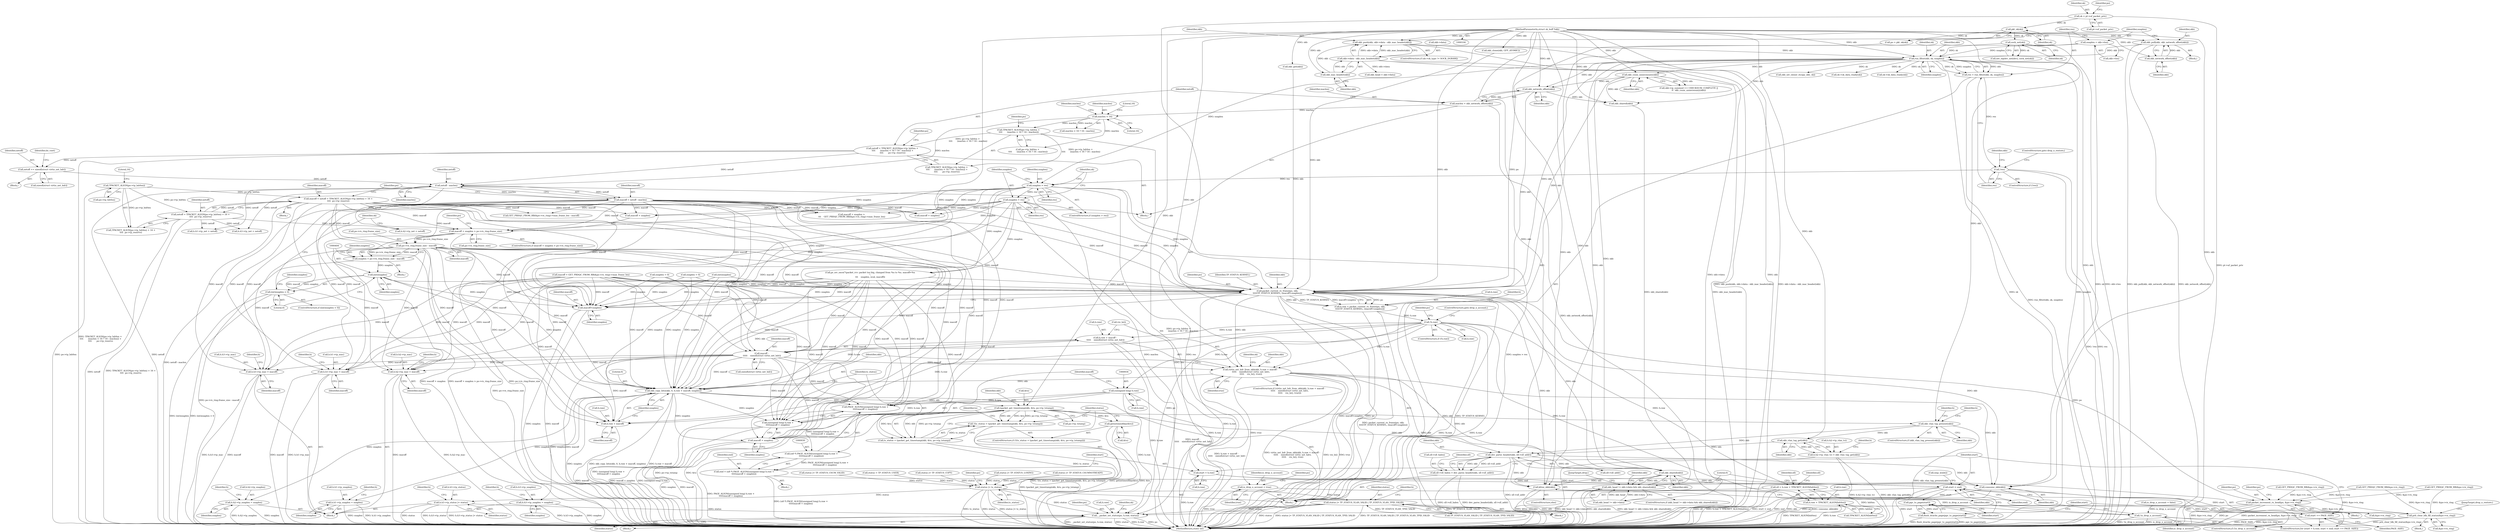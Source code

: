 digraph "0_linux_edbd58be15a957f6a760c4a514cd475217eb97fd@pointer" {
"1000394" [label="(Call,po->rx_ring.frame_size - macoff)"];
"1000342" [label="(Call,macoff + snaplen > po->rx_ring.frame_size)"];
"1000279" [label="(Call,macoff = netoff = TPACKET_ALIGN(po->tp_hdrlen) + 16 +\n\t\t\t\t  po->tp_reserve)"];
"1000281" [label="(Call,netoff = TPACKET_ALIGN(po->tp_hdrlen) + 16 +\n\t\t\t\t  po->tp_reserve)"];
"1000284" [label="(Call,TPACKET_ALIGN(po->tp_hdrlen))"];
"1000329" [label="(Call,macoff = netoff - maclen)"];
"1000331" [label="(Call,netoff - maclen)"];
"1000300" [label="(Call,netoff = TPACKET_ALIGN(po->tp_hdrlen +\n \t\t\t\t       (maclen < 16 ? 16 : maclen)) +\n \t\t\t\t       po->tp_reserve)"];
"1000303" [label="(Call,TPACKET_ALIGN(po->tp_hdrlen +\n \t\t\t\t       (maclen < 16 ? 16 : maclen)))"];
"1000309" [label="(Call,maclen < 16)"];
"1000296" [label="(Call,maclen = skb_network_offset(skb))"];
"1000298" [label="(Call,skb_network_offset(skb))"];
"1000229" [label="(Call,run_filter(skb, sk, snaplen))"];
"1000202" [label="(Call,skb_push(skb, skb->data - skb_mac_header(skb)))"];
"1000208" [label="(Call,skb_mac_header(skb))"];
"1000105" [label="(MethodParameterIn,struct sk_buff *skb)"];
"1000204" [label="(Call,skb->data - skb_mac_header(skb))"];
"1000218" [label="(Call,skb_pull(skb, skb_network_offset(skb)))"];
"1000220" [label="(Call,skb_network_offset(skb))"];
"1000188" [label="(Call,sock_net(sk))"];
"1000181" [label="(Call,pkt_sk(sk))"];
"1000174" [label="(Call,sk = pt->af_packet_priv)"];
"1000222" [label="(Call,snaplen = skb->len)"];
"1000260" [label="(Call,skb_csum_unnecessary(skb))"];
"1000322" [label="(Call,netoff += sizeof(struct virtio_net_hdr))"];
"1000266" [label="(Call,snaplen > res)"];
"1000234" [label="(Call,!res)"];
"1000227" [label="(Call,res = run_filter(skb, sk, snaplen))"];
"1000269" [label="(Call,snaplen = res)"];
"1000392" [label="(Call,snaplen = po->rx_ring.frame_size - macoff)"];
"1000403" [label="(Call,(int)snaplen)"];
"1000402" [label="(Call,(int)snaplen < 0)"];
"1000483" [label="(Call,packet_current_rx_frame(po, skb,\n\t\t\t\t\tTP_STATUS_KERNEL, (macoff+snaplen)))"];
"1000479" [label="(Call,h.raw = packet_current_rx_frame(po, skb,\n\t\t\t\t\tTP_STATUS_KERNEL, (macoff+snaplen)))"];
"1000491" [label="(Call,!h.raw)"];
"1000551" [label="(Call,virtio_net_hdr_from_skb(skb, h.raw + macoff -\n \t\t\t\t\t    sizeof(struct virtio_net_hdr),\n \t\t\t\t\t    vio_le(), true))"];
"1000572" [label="(Call,skb_copy_bits(skb, 0, h.raw + macoff, snaplen))"];
"1000585" [label="(Call,tpacket_get_timestamp(skb, &ts, po->tp_tstamp))"];
"1000582" [label="(Call,!(ts_status = tpacket_get_timestamp(skb, &ts, po->tp_tstamp)))"];
"1000583" [label="(Call,ts_status = tpacket_get_timestamp(skb, &ts, po->tp_tstamp))"];
"1000595" [label="(Call,status |= ts_status)"];
"1000733" [label="(Call,status |= TP_STATUS_VLAN_VALID | TP_STATUS_VLAN_TPID_VALID)"];
"1000964" [label="(Call,__packet_set_status(po, h.raw, status))"];
"1000776" [label="(Call,h.h3->tp_status |= status)"];
"1000592" [label="(Call,getnstimeofday(&ts))"];
"1000712" [label="(Call,skb_vlan_tag_present(skb))"];
"1000721" [label="(Call,skb_vlan_tag_get(skb))"];
"1000715" [label="(Call,h.h2->tp_vlan_tci = skb_vlan_tag_get(skb))"];
"1000866" [label="(Call,dev_parse_header(skb, sll->sll_addr))"];
"1000862" [label="(Call,sll->sll_halen = dev_parse_header(skb, sll->sll_addr))"];
"1000987" [label="(Call,skb_shared(skb))"];
"1000981" [label="(Call,skb_head != skb->data && skb_shared(skb))"];
"1001004" [label="(Call,consume_skb(skb))"];
"1001007" [label="(Call,kfree_skb(skb))"];
"1000613" [label="(Call,h.h1->tp_snaplen = snaplen)"];
"1000672" [label="(Call,h.h2->tp_snaplen = snaplen)"];
"1000792" [label="(Call,h.h3->tp_snaplen = snaplen)"];
"1000931" [label="(Call,PAGE_ALIGN((unsigned long) h.raw +\n\t\t\t\t\tmacoff + snaplen))"];
"1000929" [label="(Call,(u8 *) PAGE_ALIGN((unsigned long) h.raw +\n\t\t\t\t\tmacoff + snaplen))"];
"1000927" [label="(Call,end = (u8 *) PAGE_ALIGN((unsigned long) h.raw +\n\t\t\t\t\tmacoff + snaplen))"];
"1000947" [label="(Call,start < end)"];
"1000954" [label="(Call,pgv_to_page(start))"];
"1000950" [label="(Call,start += PAGE_SIZE)"];
"1000953" [label="(Call,flush_dcache_page(pgv_to_page(start)))"];
"1000932" [label="(Call,(unsigned long) h.raw +\n\t\t\t\t\tmacoff + snaplen)"];
"1000938" [label="(Call,macoff + snaplen)"];
"1001012" [label="(Call,is_drop_n_account = true)"];
"1001002" [label="(Call,!is_drop_n_account)"];
"1000553" [label="(Call,h.raw + macoff -\n \t\t\t\t\t    sizeof(struct virtio_net_hdr))"];
"1000575" [label="(Call,h.raw + macoff)"];
"1000854" [label="(Call,sll = h.raw + TPACKET_ALIGN(hdrlen))"];
"1000856" [label="(Call,h.raw + TPACKET_ALIGN(hdrlen))"];
"1000933" [label="(Call,(unsigned long) h.raw)"];
"1000942" [label="(Call,start = h.raw)"];
"1000503" [label="(Call,packet_increment_rx_head(po, &po->rx_ring))"];
"1000974" [label="(Call,prb_clear_blk_fill_status(&po->rx_ring))"];
"1000487" [label="(Call,macoff+snaplen)"];
"1000557" [label="(Call,macoff -\n \t\t\t\t\t    sizeof(struct virtio_net_hdr))"];
"1000620" [label="(Call,h.h1->tp_mac = macoff)"];
"1000679" [label="(Call,h.h2->tp_mac = macoff)"];
"1000799" [label="(Call,h.h3->tp_mac = macoff)"];
"1001005" [label="(Identifier,skb)"];
"1000809" [label="(Identifier,h)"];
"1000490" [label="(ControlStructure,if (!h.raw))"];
"1000175" [label="(Identifier,sk)"];
"1000491" [label="(Call,!h.raw)"];
"1000180" [label="(Identifier,po)"];
"1000587" [label="(Call,&ts)"];
"1000441" [label="(Call,pr_err_once(\"tpacket_rcv: packet too big, clamped from %u to %u. macoff=%u\n\",\n\t\t\t    snaplen, nval, macoff))"];
"1000673" [label="(Call,h.h2->tp_snaplen)"];
"1000623" [label="(Identifier,h)"];
"1000981" [label="(Call,skb_head != skb->data && skb_shared(skb))"];
"1000929" [label="(Call,(u8 *) PAGE_ALIGN((unsigned long) h.raw +\n\t\t\t\t\tmacoff + snaplen))"];
"1000969" [label="(Identifier,status)"];
"1000963" [label="(Block,)"];
"1000613" [label="(Call,h.h1->tp_snaplen = snaplen)"];
"1000947" [label="(Call,start < end)"];
"1000233" [label="(ControlStructure,if (!res))"];
"1000235" [label="(Identifier,res)"];
"1000948" [label="(Identifier,start)"];
"1000254" [label="(Call,skb->ip_summed == CHECKSUM_COMPLETE ||\n\t\t  skb_csum_unnecessary(skb))"];
"1000873" [label="(Identifier,sll)"];
"1000576" [label="(Call,h.raw)"];
"1000552" [label="(Identifier,skb)"];
"1000863" [label="(Call,sll->sll_halen)"];
"1000589" [label="(Call,po->tp_tstamp)"];
"1000800" [label="(Call,h.h3->tp_mac)"];
"1000368" [label="(Call,skb_shared(skb))"];
"1000483" [label="(Call,packet_current_rx_frame(po, skb,\n\t\t\t\t\tTP_STATUS_KERNEL, (macoff+snaplen)))"];
"1000312" [label="(Literal,16)"];
"1000942" [label="(Call,start = h.raw)"];
"1000308" [label="(Call,maclen < 16 ? 16 : maclen)"];
"1000281" [label="(Call,netoff = TPACKET_ALIGN(po->tp_hdrlen) + 16 +\n\t\t\t\t  po->tp_reserve)"];
"1000203" [label="(Identifier,skb)"];
"1000585" [label="(Call,tpacket_get_timestamp(skb, &ts, po->tp_tstamp))"];
"1000933" [label="(Call,(unsigned long) h.raw)"];
"1001030" [label="(Call,sk->sk_data_ready(sk))"];
"1000382" [label="(Call,skb_head = skb->data)"];
"1000864" [label="(Identifier,sll)"];
"1000938" [label="(Call,macoff + snaplen)"];
"1000620" [label="(Call,h.h1->tp_mac = macoff)"];
"1000953" [label="(Call,flush_dcache_page(pgv_to_page(start)))"];
"1000680" [label="(Call,h.h2->tp_mac)"];
"1000776" [label="(Call,h.h3->tp_status |= status)"];
"1000269" [label="(Call,snaplen = res)"];
"1000209" [label="(Identifier,skb)"];
"1000220" [label="(Call,skb_network_offset(skb))"];
"1000685" [label="(Identifier,macoff)"];
"1000970" [label="(Call,sk->sk_data_ready(sk))"];
"1000982" [label="(Call,skb_head != skb->data)"];
"1000678" [label="(Identifier,snaplen)"];
"1000279" [label="(Call,macoff = netoff = TPACKET_ALIGN(po->tp_hdrlen) + 16 +\n\t\t\t\t  po->tp_reserve)"];
"1000392" [label="(Call,snaplen = po->rx_ring.frame_size - macoff)"];
"1000714" [label="(Block,)"];
"1000531" [label="(Call,status |= TP_STATUS_COPY)"];
"1000196" [label="(ControlStructure,if (sk->sk_type != SOCK_DGRAM))"];
"1000234" [label="(Call,!res)"];
"1000403" [label="(Call,(int)snaplen)"];
"1000798" [label="(Identifier,snaplen)"];
"1000689" [label="(Identifier,h)"];
"1000806" [label="(Call,h.h3->tp_net = netoff)"];
"1000294" [label="(Block,)"];
"1000402" [label="(Call,(int)snaplen < 0)"];
"1000343" [label="(Call,macoff + snaplen)"];
"1000351" [label="(Block,)"];
"1000495" [label="(ControlStructure,goto drop_n_account;)"];
"1000393" [label="(Identifier,snaplen)"];
"1000418" [label="(Call,macoff + snaplen)"];
"1000793" [label="(Call,h.h3->tp_snaplen)"];
"1000261" [label="(Identifier,skb)"];
"1000857" [label="(Call,h.raw)"];
"1000782" [label="(Identifier,status)"];
"1000931" [label="(Call,PAGE_ALIGN((unsigned long) h.raw +\n\t\t\t\t\tmacoff + snaplen))"];
"1000296" [label="(Call,maclen = skb_network_offset(skb))"];
"1000331" [label="(Call,netoff - maclen)"];
"1000333" [label="(Identifier,maclen)"];
"1000275" [label="(Identifier,sk)"];
"1000208" [label="(Call,skb_mac_header(skb))"];
"1000217" [label="(Block,)"];
"1000181" [label="(Call,pkt_sk(sk))"];
"1000270" [label="(Identifier,snaplen)"];
"1000586" [label="(Identifier,skb)"];
"1000932" [label="(Call,(unsigned long) h.raw +\n\t\t\t\t\tmacoff + snaplen)"];
"1000298" [label="(Call,skb_network_offset(skb))"];
"1000954" [label="(Call,pgv_to_page(start))"];
"1000488" [label="(Identifier,macoff)"];
"1000309" [label="(Call,maclen < 16)"];
"1000300" [label="(Call,netoff = TPACKET_ALIGN(po->tp_hdrlen +\n \t\t\t\t       (maclen < 16 ? 16 : maclen)) +\n \t\t\t\t       po->tp_reserve)"];
"1000777" [label="(Call,h.h3->tp_status)"];
"1000614" [label="(Call,h.h1->tp_snaplen)"];
"1000927" [label="(Call,end = (u8 *) PAGE_ALIGN((unsigned long) h.raw +\n\t\t\t\t\tmacoff + snaplen))"];
"1000559" [label="(Call,sizeof(struct virtio_net_hdr))"];
"1000584" [label="(Identifier,ts_status)"];
"1000267" [label="(Identifier,snaplen)"];
"1000987" [label="(Call,skb_shared(skb))"];
"1000980" [label="(ControlStructure,if (skb_head != skb->data && skb_shared(skb)))"];
"1001010" [label="(Literal,0)"];
"1000939" [label="(Identifier,macoff)"];
"1000280" [label="(Identifier,macoff)"];
"1000621" [label="(Call,h.h1->tp_mac)"];
"1000323" [label="(Identifier,netoff)"];
"1000463" [label="(Call,GET_PBDQC_FROM_RB(&po->rx_ring))"];
"1001014" [label="(Identifier,true)"];
"1000949" [label="(Identifier,end)"];
"1000575" [label="(Call,h.raw + macoff)"];
"1000582" [label="(Call,!(ts_status = tpacket_get_timestamp(skb, &ts, po->tp_tstamp)))"];
"1000572" [label="(Call,skb_copy_bits(skb, 0, h.raw + macoff, snaplen))"];
"1000284" [label="(Call,TPACKET_ALIGN(po->tp_hdrlen))"];
"1000867" [label="(Identifier,skb)"];
"1000619" [label="(Identifier,snaplen)"];
"1000955" [label="(Identifier,start)"];
"1001013" [label="(Identifier,is_drop_n_account)"];
"1000373" [label="(Call,skb_clone(skb, GFP_ATOMIC))"];
"1000304" [label="(Call,po->tp_hdrlen +\n \t\t\t\t       (maclen < 16 ? 16 : maclen))"];
"1000597" [label="(Identifier,ts_status)"];
"1000735" [label="(Call,TP_STATUS_VLAN_VALID | TP_STATUS_VLAN_TPID_VALID)"];
"1000553" [label="(Call,h.raw + macoff -\n \t\t\t\t\t    sizeof(struct virtio_net_hdr))"];
"1000337" [label="(Identifier,po)"];
"1000718" [label="(Identifier,h)"];
"1000265" [label="(ControlStructure,if (snaplen > res))"];
"1000722" [label="(Identifier,skb)"];
"1000862" [label="(Call,sll->sll_halen = dev_parse_header(skb, sll->sll_addr))"];
"1000434" [label="(Call,GET_PBDQC_FROM_RB(&po->rx_ring))"];
"1000432" [label="(Call,GET_PBDQC_FROM_RB(&po->rx_ring)->max_frame_len - macoff)"];
"1000332" [label="(Identifier,netoff)"];
"1000550" [label="(ControlStructure,if (virtio_net_hdr_from_skb(skb, h.raw + macoff -\n \t\t\t\t\t    sizeof(struct virtio_net_hdr),\n \t\t\t\t\t    vio_le(), true)))"];
"1000513" [label="(Identifier,po)"];
"1000965" [label="(Identifier,po)"];
"1000232" [label="(Identifier,snaplen)"];
"1000283" [label="(Call,TPACKET_ALIGN(po->tp_hdrlen) + 16 +\n\t\t\t\t  po->tp_reserve)"];
"1000324" [label="(Call,sizeof(struct virtio_net_hdr))"];
"1000856" [label="(Call,h.raw + TPACKET_ALIGN(hdrlen))"];
"1000952" [label="(Identifier,PAGE_SIZE)"];
"1000452" [label="(Call,(int)snaplen)"];
"1000679" [label="(Call,h.h2->tp_mac = macoff)"];
"1000966" [label="(Call,h.raw)"];
"1000579" [label="(Identifier,macoff)"];
"1001035" [label="(MethodReturn,static int)"];
"1000557" [label="(Call,macoff -\n \t\t\t\t\t    sizeof(struct virtio_net_hdr))"];
"1000460" [label="(Call,macoff = GET_PBDQC_FROM_RB(&po->rx_ring)->max_frame_len)"];
"1000944" [label="(Call,h.raw)"];
"1000502" [label="(Block,)"];
"1000227" [label="(Call,res = run_filter(skb, sk, snaplen))"];
"1000109" [label="(Block,)"];
"1000389" [label="(Call,skb_set_owner_r(copy_skb, sk))"];
"1000726" [label="(Identifier,h)"];
"1000236" [label="(ControlStructure,goto drop_n_restore;)"];
"1000230" [label="(Identifier,skb)"];
"1000682" [label="(Identifier,h)"];
"1000142" [label="(Call,is_drop_n_account = false)"];
"1000580" [label="(Identifier,snaplen)"];
"1000733" [label="(Call,status |= TP_STATUS_VLAN_VALID | TP_STATUS_VLAN_TPID_VALID)"];
"1000406" [label="(Literal,0)"];
"1000499" [label="(Identifier,po)"];
"1000574" [label="(Literal,0)"];
"1000303" [label="(Call,TPACKET_ALIGN(po->tp_hdrlen +\n \t\t\t\t       (maclen < 16 ? 16 : maclen)))"];
"1000479" [label="(Call,h.raw = packet_current_rx_frame(po, skb,\n\t\t\t\t\tTP_STATUS_KERNEL, (macoff+snaplen)))"];
"1000342" [label="(Call,macoff + snaplen > po->rx_ring.frame_size)"];
"1000231" [label="(Identifier,sk)"];
"1000401" [label="(ControlStructure,if ((int)snaplen < 0))"];
"1000480" [label="(Call,h.raw)"];
"1000716" [label="(Call,h.h2->tp_vlan_tci)"];
"1000973" [label="(Block,)"];
"1000405" [label="(Identifier,snaplen)"];
"1000492" [label="(Call,h.raw)"];
"1000562" [label="(Identifier,true)"];
"1000799" [label="(Call,h.h3->tp_mac = macoff)"];
"1000282" [label="(Identifier,netoff)"];
"1000285" [label="(Call,po->tp_hdrlen)"];
"1000380" [label="(Call,skb_get(skb))"];
"1000476" [label="(Identifier,sk)"];
"1000484" [label="(Identifier,po)"];
"1000971" [label="(Identifier,sk)"];
"1000786" [label="(Identifier,h)"];
"1000260" [label="(Call,skb_csum_unnecessary(skb))"];
"1000346" [label="(Call,po->rx_ring.frame_size)"];
"1000271" [label="(Identifier,res)"];
"1000551" [label="(Call,virtio_net_hdr_from_skb(skb, h.raw + macoff -\n \t\t\t\t\t    sizeof(struct virtio_net_hdr),\n \t\t\t\t\t    vio_le(), true))"];
"1000943" [label="(Identifier,start)"];
"1000204" [label="(Call,skb->data - skb_mac_header(skb))"];
"1000672" [label="(Call,h.h2->tp_snaplen = snaplen)"];
"1000554" [label="(Call,h.raw)"];
"1000805" [label="(Identifier,macoff)"];
"1000313" [label="(Identifier,maclen)"];
"1000185" [label="(Call,net_eq(dev_net(dev), sock_net(sk)))"];
"1000602" [label="(Block,)"];
"1000229" [label="(Call,run_filter(skb, sk, snaplen))"];
"1001000" [label="(JumpTarget,drop:)"];
"1000182" [label="(Identifier,sk)"];
"1000223" [label="(Identifier,snaplen)"];
"1000189" [label="(Identifier,sk)"];
"1000594" [label="(Identifier,ts)"];
"1000400" [label="(Identifier,macoff)"];
"1000301" [label="(Identifier,netoff)"];
"1000573" [label="(Identifier,skb)"];
"1000600" [label="(Identifier,po)"];
"1000330" [label="(Identifier,macoff)"];
"1000583" [label="(Call,ts_status = tpacket_get_timestamp(skb, &ts, po->tp_tstamp))"];
"1000240" [label="(Identifier,skb)"];
"1000394" [label="(Call,po->rx_ring.frame_size - macoff)"];
"1000792" [label="(Call,h.h3->tp_snaplen = snaplen)"];
"1000327" [label="(Identifier,do_vnet)"];
"1000202" [label="(Call,skb_push(skb, skb->data - skb_mac_header(skb)))"];
"1000979" [label="(JumpTarget,drop_n_restore:)"];
"1000219" [label="(Identifier,skb)"];
"1000224" [label="(Call,skb->len)"];
"1000457" [label="(Call,snaplen = 0)"];
"1000581" [label="(ControlStructure,if (!(ts_status = tpacket_get_timestamp(skb, &ts, po->tp_tstamp))))"];
"1000686" [label="(Call,h.h2->tp_net = netoff)"];
"1000341" [label="(ControlStructure,if (macoff + snaplen > po->rx_ring.frame_size))"];
"1000743" [label="(Identifier,h)"];
"1000956" [label="(Call,smp_wmb())"];
"1000395" [label="(Call,po->rx_ring.frame_size)"];
"1000711" [label="(ControlStructure,if (skb_vlan_tag_present(skb)))"];
"1000992" [label="(Identifier,skb)"];
"1000322" [label="(Call,netoff += sizeof(struct virtio_net_hdr))"];
"1000408" [label="(Call,snaplen = 0)"];
"1000715" [label="(Call,h.h2->tp_vlan_tci = skb_vlan_tag_get(skb))"];
"1000712" [label="(Call,skb_vlan_tag_present(skb))"];
"1000321" [label="(Block,)"];
"1000854" [label="(Call,sll = h.raw + TPACKET_ALIGN(hdrlen))"];
"1000222" [label="(Call,snaplen = skb->len)"];
"1001008" [label="(Identifier,skb)"];
"1000630" [label="(Identifier,h)"];
"1000266" [label="(Call,snaplen > res)"];
"1000105" [label="(MethodParameterIn,struct sk_buff *skb)"];
"1000289" [label="(Literal,16)"];
"1000205" [label="(Call,skb->data)"];
"1000409" [label="(Identifier,snaplen)"];
"1001019" [label="(Identifier,po)"];
"1000627" [label="(Call,h.h1->tp_net = netoff)"];
"1000176" [label="(Call,pt->af_packet_priv)"];
"1001007" [label="(Call,kfree_skb(skb))"];
"1000503" [label="(Call,packet_increment_rx_head(po, &po->rx_ring))"];
"1000493" [label="(Identifier,h)"];
"1000315" [label="(Identifier,po)"];
"1000713" [label="(Identifier,skb)"];
"1000558" [label="(Identifier,macoff)"];
"1000486" [label="(Identifier,TP_STATUS_KERNEL)"];
"1000964" [label="(Call,__packet_set_status(po, h.raw, status))"];
"1000928" [label="(Identifier,end)"];
"1000487" [label="(Call,macoff+snaplen)"];
"1000974" [label="(Call,prb_clear_blk_fill_status(&po->rx_ring))"];
"1000278" [label="(Block,)"];
"1000596" [label="(Identifier,status)"];
"1000595" [label="(Call,status |= ts_status)"];
"1000228" [label="(Identifier,res)"];
"1000975" [label="(Call,&po->rx_ring)"];
"1000221" [label="(Identifier,skb)"];
"1000517" [label="(Call,status |= TP_STATUS_LOSING)"];
"1000935" [label="(Call,h.raw)"];
"1000417" [label="(Call,macoff + snaplen >\n \t\t\t    GET_PBDQC_FROM_RB(&po->rx_ring)->max_frame_len)"];
"1000319" [label="(Identifier,po)"];
"1000568" [label="(Identifier,sk)"];
"1000489" [label="(Identifier,snaplen)"];
"1000174" [label="(Call,sk = pt->af_packet_priv)"];
"1000355" [label="(Identifier,po)"];
"1001001" [label="(ControlStructure,if (!is_drop_n_account))"];
"1000504" [label="(Identifier,po)"];
"1000311" [label="(Literal,16)"];
"1000243" [label="(Call,status |= TP_STATUS_CSUMNOTREADY)"];
"1001012" [label="(Call,is_drop_n_account = true)"];
"1000940" [label="(Identifier,snaplen)"];
"1000485" [label="(Identifier,skb)"];
"1000310" [label="(Identifier,maclen)"];
"1000721" [label="(Call,skb_vlan_tag_get(skb))"];
"1001006" [label="(ControlStructure,else)"];
"1000592" [label="(Call,getnstimeofday(&ts))"];
"1000988" [label="(Identifier,skb)"];
"1000941" [label="(ControlStructure,for (start = h.raw; start < end; start += PAGE_SIZE))"];
"1000302" [label="(Call,TPACKET_ALIGN(po->tp_hdrlen +\n \t\t\t\t       (maclen < 16 ? 16 : maclen)) +\n \t\t\t\t       po->tp_reserve)"];
"1000179" [label="(Call,po = pkt_sk(sk))"];
"1000299" [label="(Identifier,skb)"];
"1000262" [label="(Call,status |= TP_STATUS_CSUM_VALID)"];
"1000561" [label="(Call,vio_le())"];
"1000802" [label="(Identifier,h)"];
"1000593" [label="(Call,&ts)"];
"1000734" [label="(Identifier,status)"];
"1000297" [label="(Identifier,maclen)"];
"1000924" [label="(Block,)"];
"1000860" [label="(Call,TPACKET_ALIGN(hdrlen))"];
"1000505" [label="(Call,&po->rx_ring)"];
"1000950" [label="(Call,start += PAGE_SIZE)"];
"1000129" [label="(Call,status = TP_STATUS_USER)"];
"1001003" [label="(Identifier,is_drop_n_account)"];
"1000868" [label="(Call,sll->sll_addr)"];
"1001002" [label="(Call,!is_drop_n_account)"];
"1001004" [label="(Call,consume_skb(skb))"];
"1000329" [label="(Call,macoff = netoff - maclen)"];
"1000188" [label="(Call,sock_net(sk))"];
"1000757" [label="(Identifier,h)"];
"1000268" [label="(Identifier,res)"];
"1000855" [label="(Identifier,sll)"];
"1000218" [label="(Call,skb_pull(skb, skb_network_offset(skb)))"];
"1000422" [label="(Call,GET_PBDQC_FROM_RB(&po->rx_ring))"];
"1000866" [label="(Call,dev_parse_header(skb, sll->sll_addr))"];
"1000951" [label="(Identifier,start)"];
"1000626" [label="(Identifier,macoff)"];
"1000394" -> "1000392"  [label="AST: "];
"1000394" -> "1000400"  [label="CFG: "];
"1000395" -> "1000394"  [label="AST: "];
"1000400" -> "1000394"  [label="AST: "];
"1000392" -> "1000394"  [label="CFG: "];
"1000394" -> "1001035"  [label="DDG: po->rx_ring.frame_size"];
"1000394" -> "1000392"  [label="DDG: po->rx_ring.frame_size"];
"1000394" -> "1000392"  [label="DDG: macoff"];
"1000342" -> "1000394"  [label="DDG: po->rx_ring.frame_size"];
"1000279" -> "1000394"  [label="DDG: macoff"];
"1000329" -> "1000394"  [label="DDG: macoff"];
"1000394" -> "1000483"  [label="DDG: macoff"];
"1000394" -> "1000487"  [label="DDG: macoff"];
"1000394" -> "1000557"  [label="DDG: macoff"];
"1000394" -> "1000572"  [label="DDG: macoff"];
"1000394" -> "1000575"  [label="DDG: macoff"];
"1000394" -> "1000620"  [label="DDG: macoff"];
"1000394" -> "1000679"  [label="DDG: macoff"];
"1000394" -> "1000799"  [label="DDG: macoff"];
"1000394" -> "1000931"  [label="DDG: macoff"];
"1000394" -> "1000932"  [label="DDG: macoff"];
"1000394" -> "1000938"  [label="DDG: macoff"];
"1000342" -> "1000341"  [label="AST: "];
"1000342" -> "1000346"  [label="CFG: "];
"1000343" -> "1000342"  [label="AST: "];
"1000346" -> "1000342"  [label="AST: "];
"1000355" -> "1000342"  [label="CFG: "];
"1000476" -> "1000342"  [label="CFG: "];
"1000342" -> "1001035"  [label="DDG: macoff + snaplen"];
"1000342" -> "1001035"  [label="DDG: macoff + snaplen > po->rx_ring.frame_size"];
"1000342" -> "1001035"  [label="DDG: po->rx_ring.frame_size"];
"1000279" -> "1000342"  [label="DDG: macoff"];
"1000329" -> "1000342"  [label="DDG: macoff"];
"1000266" -> "1000342"  [label="DDG: snaplen"];
"1000269" -> "1000342"  [label="DDG: snaplen"];
"1000279" -> "1000278"  [label="AST: "];
"1000279" -> "1000281"  [label="CFG: "];
"1000280" -> "1000279"  [label="AST: "];
"1000281" -> "1000279"  [label="AST: "];
"1000337" -> "1000279"  [label="CFG: "];
"1000281" -> "1000279"  [label="DDG: netoff"];
"1000284" -> "1000279"  [label="DDG: po->tp_hdrlen"];
"1000279" -> "1000343"  [label="DDG: macoff"];
"1000279" -> "1000417"  [label="DDG: macoff"];
"1000279" -> "1000418"  [label="DDG: macoff"];
"1000279" -> "1000432"  [label="DDG: macoff"];
"1000279" -> "1000483"  [label="DDG: macoff"];
"1000279" -> "1000487"  [label="DDG: macoff"];
"1000279" -> "1000557"  [label="DDG: macoff"];
"1000279" -> "1000572"  [label="DDG: macoff"];
"1000279" -> "1000575"  [label="DDG: macoff"];
"1000279" -> "1000620"  [label="DDG: macoff"];
"1000279" -> "1000679"  [label="DDG: macoff"];
"1000279" -> "1000799"  [label="DDG: macoff"];
"1000279" -> "1000931"  [label="DDG: macoff"];
"1000279" -> "1000932"  [label="DDG: macoff"];
"1000279" -> "1000938"  [label="DDG: macoff"];
"1000281" -> "1000283"  [label="CFG: "];
"1000282" -> "1000281"  [label="AST: "];
"1000283" -> "1000281"  [label="AST: "];
"1000281" -> "1001035"  [label="DDG: netoff"];
"1000281" -> "1001035"  [label="DDG: TPACKET_ALIGN(po->tp_hdrlen) + 16 +\n\t\t\t\t  po->tp_reserve"];
"1000284" -> "1000281"  [label="DDG: po->tp_hdrlen"];
"1000281" -> "1000627"  [label="DDG: netoff"];
"1000281" -> "1000686"  [label="DDG: netoff"];
"1000281" -> "1000806"  [label="DDG: netoff"];
"1000284" -> "1000283"  [label="AST: "];
"1000284" -> "1000285"  [label="CFG: "];
"1000285" -> "1000284"  [label="AST: "];
"1000289" -> "1000284"  [label="CFG: "];
"1000284" -> "1001035"  [label="DDG: po->tp_hdrlen"];
"1000284" -> "1000283"  [label="DDG: po->tp_hdrlen"];
"1000329" -> "1000294"  [label="AST: "];
"1000329" -> "1000331"  [label="CFG: "];
"1000330" -> "1000329"  [label="AST: "];
"1000331" -> "1000329"  [label="AST: "];
"1000337" -> "1000329"  [label="CFG: "];
"1000329" -> "1001035"  [label="DDG: netoff - maclen"];
"1000331" -> "1000329"  [label="DDG: netoff"];
"1000331" -> "1000329"  [label="DDG: maclen"];
"1000329" -> "1000343"  [label="DDG: macoff"];
"1000329" -> "1000417"  [label="DDG: macoff"];
"1000329" -> "1000418"  [label="DDG: macoff"];
"1000329" -> "1000432"  [label="DDG: macoff"];
"1000329" -> "1000483"  [label="DDG: macoff"];
"1000329" -> "1000487"  [label="DDG: macoff"];
"1000329" -> "1000557"  [label="DDG: macoff"];
"1000329" -> "1000572"  [label="DDG: macoff"];
"1000329" -> "1000575"  [label="DDG: macoff"];
"1000329" -> "1000620"  [label="DDG: macoff"];
"1000329" -> "1000679"  [label="DDG: macoff"];
"1000329" -> "1000799"  [label="DDG: macoff"];
"1000329" -> "1000931"  [label="DDG: macoff"];
"1000329" -> "1000932"  [label="DDG: macoff"];
"1000329" -> "1000938"  [label="DDG: macoff"];
"1000331" -> "1000333"  [label="CFG: "];
"1000332" -> "1000331"  [label="AST: "];
"1000333" -> "1000331"  [label="AST: "];
"1000331" -> "1001035"  [label="DDG: maclen"];
"1000331" -> "1001035"  [label="DDG: netoff"];
"1000300" -> "1000331"  [label="DDG: netoff"];
"1000322" -> "1000331"  [label="DDG: netoff"];
"1000309" -> "1000331"  [label="DDG: maclen"];
"1000331" -> "1000627"  [label="DDG: netoff"];
"1000331" -> "1000686"  [label="DDG: netoff"];
"1000331" -> "1000806"  [label="DDG: netoff"];
"1000300" -> "1000294"  [label="AST: "];
"1000300" -> "1000302"  [label="CFG: "];
"1000301" -> "1000300"  [label="AST: "];
"1000302" -> "1000300"  [label="AST: "];
"1000319" -> "1000300"  [label="CFG: "];
"1000300" -> "1001035"  [label="DDG: TPACKET_ALIGN(po->tp_hdrlen +\n \t\t\t\t       (maclen < 16 ? 16 : maclen)) +\n \t\t\t\t       po->tp_reserve"];
"1000303" -> "1000300"  [label="DDG: po->tp_hdrlen +\n \t\t\t\t       (maclen < 16 ? 16 : maclen)"];
"1000300" -> "1000322"  [label="DDG: netoff"];
"1000303" -> "1000302"  [label="AST: "];
"1000303" -> "1000304"  [label="CFG: "];
"1000304" -> "1000303"  [label="AST: "];
"1000315" -> "1000303"  [label="CFG: "];
"1000303" -> "1001035"  [label="DDG: po->tp_hdrlen +\n \t\t\t\t       (maclen < 16 ? 16 : maclen)"];
"1000303" -> "1000302"  [label="DDG: po->tp_hdrlen +\n \t\t\t\t       (maclen < 16 ? 16 : maclen)"];
"1000309" -> "1000303"  [label="DDG: maclen"];
"1000309" -> "1000308"  [label="AST: "];
"1000309" -> "1000311"  [label="CFG: "];
"1000310" -> "1000309"  [label="AST: "];
"1000311" -> "1000309"  [label="AST: "];
"1000312" -> "1000309"  [label="CFG: "];
"1000313" -> "1000309"  [label="CFG: "];
"1000309" -> "1000304"  [label="DDG: maclen"];
"1000296" -> "1000309"  [label="DDG: maclen"];
"1000309" -> "1000308"  [label="DDG: maclen"];
"1000296" -> "1000294"  [label="AST: "];
"1000296" -> "1000298"  [label="CFG: "];
"1000297" -> "1000296"  [label="AST: "];
"1000298" -> "1000296"  [label="AST: "];
"1000301" -> "1000296"  [label="CFG: "];
"1000296" -> "1001035"  [label="DDG: skb_network_offset(skb)"];
"1000298" -> "1000296"  [label="DDG: skb"];
"1000298" -> "1000299"  [label="CFG: "];
"1000299" -> "1000298"  [label="AST: "];
"1000229" -> "1000298"  [label="DDG: skb"];
"1000260" -> "1000298"  [label="DDG: skb"];
"1000105" -> "1000298"  [label="DDG: skb"];
"1000298" -> "1000368"  [label="DDG: skb"];
"1000298" -> "1000483"  [label="DDG: skb"];
"1000229" -> "1000227"  [label="AST: "];
"1000229" -> "1000232"  [label="CFG: "];
"1000230" -> "1000229"  [label="AST: "];
"1000231" -> "1000229"  [label="AST: "];
"1000232" -> "1000229"  [label="AST: "];
"1000227" -> "1000229"  [label="CFG: "];
"1000229" -> "1001035"  [label="DDG: sk"];
"1000229" -> "1001035"  [label="DDG: snaplen"];
"1000229" -> "1000227"  [label="DDG: skb"];
"1000229" -> "1000227"  [label="DDG: sk"];
"1000229" -> "1000227"  [label="DDG: snaplen"];
"1000202" -> "1000229"  [label="DDG: skb"];
"1000218" -> "1000229"  [label="DDG: skb"];
"1000105" -> "1000229"  [label="DDG: skb"];
"1000188" -> "1000229"  [label="DDG: sk"];
"1000222" -> "1000229"  [label="DDG: snaplen"];
"1000229" -> "1000260"  [label="DDG: skb"];
"1000229" -> "1000266"  [label="DDG: snaplen"];
"1000229" -> "1000368"  [label="DDG: skb"];
"1000229" -> "1000389"  [label="DDG: sk"];
"1000229" -> "1000483"  [label="DDG: skb"];
"1000229" -> "1000970"  [label="DDG: sk"];
"1000229" -> "1000987"  [label="DDG: skb"];
"1000229" -> "1001004"  [label="DDG: skb"];
"1000229" -> "1001007"  [label="DDG: skb"];
"1000229" -> "1001030"  [label="DDG: sk"];
"1000202" -> "1000196"  [label="AST: "];
"1000202" -> "1000204"  [label="CFG: "];
"1000203" -> "1000202"  [label="AST: "];
"1000204" -> "1000202"  [label="AST: "];
"1000223" -> "1000202"  [label="CFG: "];
"1000202" -> "1001035"  [label="DDG: skb->data - skb_mac_header(skb)"];
"1000202" -> "1001035"  [label="DDG: skb_push(skb, skb->data - skb_mac_header(skb))"];
"1000208" -> "1000202"  [label="DDG: skb"];
"1000105" -> "1000202"  [label="DDG: skb"];
"1000204" -> "1000202"  [label="DDG: skb->data"];
"1000204" -> "1000202"  [label="DDG: skb_mac_header(skb)"];
"1000208" -> "1000204"  [label="AST: "];
"1000208" -> "1000209"  [label="CFG: "];
"1000209" -> "1000208"  [label="AST: "];
"1000204" -> "1000208"  [label="CFG: "];
"1000208" -> "1000204"  [label="DDG: skb"];
"1000105" -> "1000208"  [label="DDG: skb"];
"1000105" -> "1000104"  [label="AST: "];
"1000105" -> "1001035"  [label="DDG: skb"];
"1000105" -> "1000218"  [label="DDG: skb"];
"1000105" -> "1000220"  [label="DDG: skb"];
"1000105" -> "1000260"  [label="DDG: skb"];
"1000105" -> "1000368"  [label="DDG: skb"];
"1000105" -> "1000373"  [label="DDG: skb"];
"1000105" -> "1000380"  [label="DDG: skb"];
"1000105" -> "1000483"  [label="DDG: skb"];
"1000105" -> "1000551"  [label="DDG: skb"];
"1000105" -> "1000572"  [label="DDG: skb"];
"1000105" -> "1000585"  [label="DDG: skb"];
"1000105" -> "1000712"  [label="DDG: skb"];
"1000105" -> "1000721"  [label="DDG: skb"];
"1000105" -> "1000866"  [label="DDG: skb"];
"1000105" -> "1000987"  [label="DDG: skb"];
"1000105" -> "1001004"  [label="DDG: skb"];
"1000105" -> "1001007"  [label="DDG: skb"];
"1000205" -> "1000204"  [label="AST: "];
"1000204" -> "1001035"  [label="DDG: skb_mac_header(skb)"];
"1000204" -> "1000382"  [label="DDG: skb->data"];
"1000204" -> "1000982"  [label="DDG: skb->data"];
"1000218" -> "1000217"  [label="AST: "];
"1000218" -> "1000220"  [label="CFG: "];
"1000219" -> "1000218"  [label="AST: "];
"1000220" -> "1000218"  [label="AST: "];
"1000223" -> "1000218"  [label="CFG: "];
"1000218" -> "1001035"  [label="DDG: skb_pull(skb, skb_network_offset(skb))"];
"1000218" -> "1001035"  [label="DDG: skb_network_offset(skb)"];
"1000220" -> "1000218"  [label="DDG: skb"];
"1000220" -> "1000221"  [label="CFG: "];
"1000221" -> "1000220"  [label="AST: "];
"1000188" -> "1000185"  [label="AST: "];
"1000188" -> "1000189"  [label="CFG: "];
"1000189" -> "1000188"  [label="AST: "];
"1000185" -> "1000188"  [label="CFG: "];
"1000188" -> "1001035"  [label="DDG: sk"];
"1000188" -> "1000185"  [label="DDG: sk"];
"1000181" -> "1000188"  [label="DDG: sk"];
"1000181" -> "1000179"  [label="AST: "];
"1000181" -> "1000182"  [label="CFG: "];
"1000182" -> "1000181"  [label="AST: "];
"1000179" -> "1000181"  [label="CFG: "];
"1000181" -> "1000179"  [label="DDG: sk"];
"1000174" -> "1000181"  [label="DDG: sk"];
"1000174" -> "1000109"  [label="AST: "];
"1000174" -> "1000176"  [label="CFG: "];
"1000175" -> "1000174"  [label="AST: "];
"1000176" -> "1000174"  [label="AST: "];
"1000180" -> "1000174"  [label="CFG: "];
"1000174" -> "1001035"  [label="DDG: pt->af_packet_priv"];
"1000222" -> "1000109"  [label="AST: "];
"1000222" -> "1000224"  [label="CFG: "];
"1000223" -> "1000222"  [label="AST: "];
"1000224" -> "1000222"  [label="AST: "];
"1000228" -> "1000222"  [label="CFG: "];
"1000222" -> "1001035"  [label="DDG: skb->len"];
"1000260" -> "1000254"  [label="AST: "];
"1000260" -> "1000261"  [label="CFG: "];
"1000261" -> "1000260"  [label="AST: "];
"1000254" -> "1000260"  [label="CFG: "];
"1000260" -> "1000254"  [label="DDG: skb"];
"1000260" -> "1000368"  [label="DDG: skb"];
"1000260" -> "1000483"  [label="DDG: skb"];
"1000322" -> "1000321"  [label="AST: "];
"1000322" -> "1000324"  [label="CFG: "];
"1000323" -> "1000322"  [label="AST: "];
"1000324" -> "1000322"  [label="AST: "];
"1000327" -> "1000322"  [label="CFG: "];
"1000266" -> "1000265"  [label="AST: "];
"1000266" -> "1000268"  [label="CFG: "];
"1000267" -> "1000266"  [label="AST: "];
"1000268" -> "1000266"  [label="AST: "];
"1000270" -> "1000266"  [label="CFG: "];
"1000275" -> "1000266"  [label="CFG: "];
"1000266" -> "1001035"  [label="DDG: res"];
"1000266" -> "1001035"  [label="DDG: snaplen > res"];
"1000234" -> "1000266"  [label="DDG: res"];
"1000266" -> "1000269"  [label="DDG: res"];
"1000266" -> "1000343"  [label="DDG: snaplen"];
"1000266" -> "1000417"  [label="DDG: snaplen"];
"1000266" -> "1000418"  [label="DDG: snaplen"];
"1000266" -> "1000441"  [label="DDG: snaplen"];
"1000266" -> "1000483"  [label="DDG: snaplen"];
"1000266" -> "1000487"  [label="DDG: snaplen"];
"1000266" -> "1000572"  [label="DDG: snaplen"];
"1000234" -> "1000233"  [label="AST: "];
"1000234" -> "1000235"  [label="CFG: "];
"1000235" -> "1000234"  [label="AST: "];
"1000236" -> "1000234"  [label="CFG: "];
"1000240" -> "1000234"  [label="CFG: "];
"1000234" -> "1001035"  [label="DDG: res"];
"1000234" -> "1001035"  [label="DDG: !res"];
"1000227" -> "1000234"  [label="DDG: res"];
"1000227" -> "1000109"  [label="AST: "];
"1000228" -> "1000227"  [label="AST: "];
"1000235" -> "1000227"  [label="CFG: "];
"1000227" -> "1001035"  [label="DDG: run_filter(skb, sk, snaplen)"];
"1000269" -> "1000265"  [label="AST: "];
"1000269" -> "1000271"  [label="CFG: "];
"1000270" -> "1000269"  [label="AST: "];
"1000271" -> "1000269"  [label="AST: "];
"1000275" -> "1000269"  [label="CFG: "];
"1000269" -> "1001035"  [label="DDG: res"];
"1000269" -> "1000343"  [label="DDG: snaplen"];
"1000269" -> "1000417"  [label="DDG: snaplen"];
"1000269" -> "1000418"  [label="DDG: snaplen"];
"1000269" -> "1000441"  [label="DDG: snaplen"];
"1000269" -> "1000483"  [label="DDG: snaplen"];
"1000269" -> "1000487"  [label="DDG: snaplen"];
"1000269" -> "1000572"  [label="DDG: snaplen"];
"1000392" -> "1000351"  [label="AST: "];
"1000393" -> "1000392"  [label="AST: "];
"1000404" -> "1000392"  [label="CFG: "];
"1000392" -> "1001035"  [label="DDG: po->rx_ring.frame_size - macoff"];
"1000392" -> "1000403"  [label="DDG: snaplen"];
"1000403" -> "1000402"  [label="AST: "];
"1000403" -> "1000405"  [label="CFG: "];
"1000404" -> "1000403"  [label="AST: "];
"1000405" -> "1000403"  [label="AST: "];
"1000406" -> "1000403"  [label="CFG: "];
"1000403" -> "1000402"  [label="DDG: snaplen"];
"1000403" -> "1000483"  [label="DDG: snaplen"];
"1000403" -> "1000487"  [label="DDG: snaplen"];
"1000403" -> "1000572"  [label="DDG: snaplen"];
"1000402" -> "1000401"  [label="AST: "];
"1000402" -> "1000406"  [label="CFG: "];
"1000406" -> "1000402"  [label="AST: "];
"1000409" -> "1000402"  [label="CFG: "];
"1000476" -> "1000402"  [label="CFG: "];
"1000402" -> "1001035"  [label="DDG: (int)snaplen < 0"];
"1000402" -> "1001035"  [label="DDG: (int)snaplen"];
"1000483" -> "1000479"  [label="AST: "];
"1000483" -> "1000487"  [label="CFG: "];
"1000484" -> "1000483"  [label="AST: "];
"1000485" -> "1000483"  [label="AST: "];
"1000486" -> "1000483"  [label="AST: "];
"1000487" -> "1000483"  [label="AST: "];
"1000479" -> "1000483"  [label="CFG: "];
"1000483" -> "1001035"  [label="DDG: TP_STATUS_KERNEL"];
"1000483" -> "1001035"  [label="DDG: macoff+snaplen"];
"1000483" -> "1001035"  [label="DDG: po"];
"1000483" -> "1000479"  [label="DDG: po"];
"1000483" -> "1000479"  [label="DDG: skb"];
"1000483" -> "1000479"  [label="DDG: TP_STATUS_KERNEL"];
"1000483" -> "1000479"  [label="DDG: macoff+snaplen"];
"1000179" -> "1000483"  [label="DDG: po"];
"1000373" -> "1000483"  [label="DDG: skb"];
"1000380" -> "1000483"  [label="DDG: skb"];
"1000460" -> "1000483"  [label="DDG: macoff"];
"1000441" -> "1000483"  [label="DDG: macoff"];
"1000408" -> "1000483"  [label="DDG: snaplen"];
"1000457" -> "1000483"  [label="DDG: snaplen"];
"1000452" -> "1000483"  [label="DDG: snaplen"];
"1000483" -> "1000503"  [label="DDG: po"];
"1000483" -> "1000551"  [label="DDG: skb"];
"1000483" -> "1000572"  [label="DDG: skb"];
"1000483" -> "1000964"  [label="DDG: po"];
"1000483" -> "1000987"  [label="DDG: skb"];
"1000483" -> "1001004"  [label="DDG: skb"];
"1000483" -> "1001007"  [label="DDG: skb"];
"1000479" -> "1000109"  [label="AST: "];
"1000480" -> "1000479"  [label="AST: "];
"1000493" -> "1000479"  [label="CFG: "];
"1000479" -> "1001035"  [label="DDG: packet_current_rx_frame(po, skb,\n\t\t\t\t\tTP_STATUS_KERNEL, (macoff+snaplen))"];
"1000479" -> "1000491"  [label="DDG: h.raw"];
"1000491" -> "1000490"  [label="AST: "];
"1000491" -> "1000492"  [label="CFG: "];
"1000492" -> "1000491"  [label="AST: "];
"1000495" -> "1000491"  [label="CFG: "];
"1000499" -> "1000491"  [label="CFG: "];
"1000491" -> "1001035"  [label="DDG: !h.raw"];
"1000491" -> "1001035"  [label="DDG: h.raw"];
"1000491" -> "1000551"  [label="DDG: h.raw"];
"1000491" -> "1000553"  [label="DDG: h.raw"];
"1000491" -> "1000572"  [label="DDG: h.raw"];
"1000491" -> "1000575"  [label="DDG: h.raw"];
"1000491" -> "1000854"  [label="DDG: h.raw"];
"1000491" -> "1000856"  [label="DDG: h.raw"];
"1000491" -> "1000933"  [label="DDG: h.raw"];
"1000491" -> "1000964"  [label="DDG: h.raw"];
"1000551" -> "1000550"  [label="AST: "];
"1000551" -> "1000562"  [label="CFG: "];
"1000552" -> "1000551"  [label="AST: "];
"1000553" -> "1000551"  [label="AST: "];
"1000561" -> "1000551"  [label="AST: "];
"1000562" -> "1000551"  [label="AST: "];
"1000568" -> "1000551"  [label="CFG: "];
"1000573" -> "1000551"  [label="CFG: "];
"1000551" -> "1001035"  [label="DDG: h.raw + macoff -\n \t\t\t\t\t    sizeof(struct virtio_net_hdr)"];
"1000551" -> "1001035"  [label="DDG: true"];
"1000551" -> "1001035"  [label="DDG: virtio_net_hdr_from_skb(skb, h.raw + macoff -\n \t\t\t\t\t    sizeof(struct virtio_net_hdr),\n \t\t\t\t\t    vio_le(), true)"];
"1000551" -> "1001035"  [label="DDG: vio_le()"];
"1000557" -> "1000551"  [label="DDG: macoff"];
"1000551" -> "1000572"  [label="DDG: skb"];
"1000551" -> "1000987"  [label="DDG: skb"];
"1000551" -> "1001004"  [label="DDG: skb"];
"1000551" -> "1001007"  [label="DDG: skb"];
"1000551" -> "1001012"  [label="DDG: true"];
"1000572" -> "1000109"  [label="AST: "];
"1000572" -> "1000580"  [label="CFG: "];
"1000573" -> "1000572"  [label="AST: "];
"1000574" -> "1000572"  [label="AST: "];
"1000575" -> "1000572"  [label="AST: "];
"1000580" -> "1000572"  [label="AST: "];
"1000584" -> "1000572"  [label="CFG: "];
"1000572" -> "1001035"  [label="DDG: h.raw + macoff"];
"1000572" -> "1001035"  [label="DDG: snaplen"];
"1000572" -> "1001035"  [label="DDG: skb_copy_bits(skb, 0, h.raw + macoff, snaplen)"];
"1000557" -> "1000572"  [label="DDG: macoff"];
"1000460" -> "1000572"  [label="DDG: macoff"];
"1000441" -> "1000572"  [label="DDG: macoff"];
"1000408" -> "1000572"  [label="DDG: snaplen"];
"1000457" -> "1000572"  [label="DDG: snaplen"];
"1000452" -> "1000572"  [label="DDG: snaplen"];
"1000572" -> "1000585"  [label="DDG: skb"];
"1000572" -> "1000613"  [label="DDG: snaplen"];
"1000572" -> "1000672"  [label="DDG: snaplen"];
"1000572" -> "1000792"  [label="DDG: snaplen"];
"1000572" -> "1000931"  [label="DDG: snaplen"];
"1000572" -> "1000932"  [label="DDG: snaplen"];
"1000572" -> "1000938"  [label="DDG: snaplen"];
"1000585" -> "1000583"  [label="AST: "];
"1000585" -> "1000589"  [label="CFG: "];
"1000586" -> "1000585"  [label="AST: "];
"1000587" -> "1000585"  [label="AST: "];
"1000589" -> "1000585"  [label="AST: "];
"1000583" -> "1000585"  [label="CFG: "];
"1000585" -> "1001035"  [label="DDG: po->tp_tstamp"];
"1000585" -> "1001035"  [label="DDG: &ts"];
"1000585" -> "1000582"  [label="DDG: skb"];
"1000585" -> "1000582"  [label="DDG: &ts"];
"1000585" -> "1000582"  [label="DDG: po->tp_tstamp"];
"1000585" -> "1000583"  [label="DDG: skb"];
"1000585" -> "1000583"  [label="DDG: &ts"];
"1000585" -> "1000583"  [label="DDG: po->tp_tstamp"];
"1000585" -> "1000592"  [label="DDG: &ts"];
"1000585" -> "1000712"  [label="DDG: skb"];
"1000585" -> "1000866"  [label="DDG: skb"];
"1000582" -> "1000581"  [label="AST: "];
"1000582" -> "1000583"  [label="CFG: "];
"1000583" -> "1000582"  [label="AST: "];
"1000594" -> "1000582"  [label="CFG: "];
"1000596" -> "1000582"  [label="CFG: "];
"1000582" -> "1001035"  [label="DDG: !(ts_status = tpacket_get_timestamp(skb, &ts, po->tp_tstamp))"];
"1000583" -> "1000582"  [label="DDG: ts_status"];
"1000584" -> "1000583"  [label="AST: "];
"1000583" -> "1001035"  [label="DDG: tpacket_get_timestamp(skb, &ts, po->tp_tstamp)"];
"1000583" -> "1000595"  [label="DDG: ts_status"];
"1000595" -> "1000109"  [label="AST: "];
"1000595" -> "1000597"  [label="CFG: "];
"1000596" -> "1000595"  [label="AST: "];
"1000597" -> "1000595"  [label="AST: "];
"1000600" -> "1000595"  [label="CFG: "];
"1000595" -> "1001035"  [label="DDG: status |= ts_status"];
"1000595" -> "1001035"  [label="DDG: ts_status"];
"1000595" -> "1001035"  [label="DDG: status"];
"1000129" -> "1000595"  [label="DDG: status"];
"1000517" -> "1000595"  [label="DDG: status"];
"1000262" -> "1000595"  [label="DDG: status"];
"1000243" -> "1000595"  [label="DDG: status"];
"1000531" -> "1000595"  [label="DDG: status"];
"1000595" -> "1000733"  [label="DDG: status"];
"1000595" -> "1000776"  [label="DDG: status"];
"1000595" -> "1000964"  [label="DDG: status"];
"1000733" -> "1000714"  [label="AST: "];
"1000733" -> "1000735"  [label="CFG: "];
"1000734" -> "1000733"  [label="AST: "];
"1000735" -> "1000733"  [label="AST: "];
"1000757" -> "1000733"  [label="CFG: "];
"1000733" -> "1001035"  [label="DDG: TP_STATUS_VLAN_VALID | TP_STATUS_VLAN_TPID_VALID"];
"1000733" -> "1001035"  [label="DDG: status"];
"1000733" -> "1001035"  [label="DDG: status |= TP_STATUS_VLAN_VALID | TP_STATUS_VLAN_TPID_VALID"];
"1000735" -> "1000733"  [label="DDG: TP_STATUS_VLAN_VALID"];
"1000735" -> "1000733"  [label="DDG: TP_STATUS_VLAN_TPID_VALID"];
"1000733" -> "1000964"  [label="DDG: status"];
"1000964" -> "1000963"  [label="AST: "];
"1000964" -> "1000969"  [label="CFG: "];
"1000965" -> "1000964"  [label="AST: "];
"1000966" -> "1000964"  [label="AST: "];
"1000969" -> "1000964"  [label="AST: "];
"1000971" -> "1000964"  [label="CFG: "];
"1000964" -> "1001035"  [label="DDG: po"];
"1000964" -> "1001035"  [label="DDG: __packet_set_status(po, h.raw, status)"];
"1000964" -> "1001035"  [label="DDG: status"];
"1000964" -> "1001035"  [label="DDG: h.raw"];
"1000503" -> "1000964"  [label="DDG: po"];
"1000933" -> "1000964"  [label="DDG: h.raw"];
"1000776" -> "1000964"  [label="DDG: status"];
"1000776" -> "1000602"  [label="AST: "];
"1000776" -> "1000782"  [label="CFG: "];
"1000777" -> "1000776"  [label="AST: "];
"1000782" -> "1000776"  [label="AST: "];
"1000786" -> "1000776"  [label="CFG: "];
"1000776" -> "1001035"  [label="DDG: h.h3->tp_status |= status"];
"1000776" -> "1001035"  [label="DDG: status"];
"1000776" -> "1001035"  [label="DDG: h.h3->tp_status"];
"1000592" -> "1000581"  [label="AST: "];
"1000592" -> "1000593"  [label="CFG: "];
"1000593" -> "1000592"  [label="AST: "];
"1000596" -> "1000592"  [label="CFG: "];
"1000592" -> "1001035"  [label="DDG: getnstimeofday(&ts)"];
"1000592" -> "1001035"  [label="DDG: &ts"];
"1000712" -> "1000711"  [label="AST: "];
"1000712" -> "1000713"  [label="CFG: "];
"1000713" -> "1000712"  [label="AST: "];
"1000718" -> "1000712"  [label="CFG: "];
"1000743" -> "1000712"  [label="CFG: "];
"1000712" -> "1001035"  [label="DDG: skb_vlan_tag_present(skb)"];
"1000712" -> "1000721"  [label="DDG: skb"];
"1000712" -> "1000866"  [label="DDG: skb"];
"1000721" -> "1000715"  [label="AST: "];
"1000721" -> "1000722"  [label="CFG: "];
"1000722" -> "1000721"  [label="AST: "];
"1000715" -> "1000721"  [label="CFG: "];
"1000721" -> "1000715"  [label="DDG: skb"];
"1000721" -> "1000866"  [label="DDG: skb"];
"1000715" -> "1000714"  [label="AST: "];
"1000716" -> "1000715"  [label="AST: "];
"1000726" -> "1000715"  [label="CFG: "];
"1000715" -> "1001035"  [label="DDG: h.h2->tp_vlan_tci"];
"1000715" -> "1001035"  [label="DDG: skb_vlan_tag_get(skb)"];
"1000866" -> "1000862"  [label="AST: "];
"1000866" -> "1000868"  [label="CFG: "];
"1000867" -> "1000866"  [label="AST: "];
"1000868" -> "1000866"  [label="AST: "];
"1000862" -> "1000866"  [label="CFG: "];
"1000866" -> "1001035"  [label="DDG: sll->sll_addr"];
"1000866" -> "1000862"  [label="DDG: skb"];
"1000866" -> "1000862"  [label="DDG: sll->sll_addr"];
"1000866" -> "1000987"  [label="DDG: skb"];
"1000866" -> "1001004"  [label="DDG: skb"];
"1000866" -> "1001007"  [label="DDG: skb"];
"1000862" -> "1000109"  [label="AST: "];
"1000863" -> "1000862"  [label="AST: "];
"1000873" -> "1000862"  [label="CFG: "];
"1000862" -> "1001035"  [label="DDG: dev_parse_header(skb, sll->sll_addr)"];
"1000862" -> "1001035"  [label="DDG: sll->sll_halen"];
"1000987" -> "1000981"  [label="AST: "];
"1000987" -> "1000988"  [label="CFG: "];
"1000988" -> "1000987"  [label="AST: "];
"1000981" -> "1000987"  [label="CFG: "];
"1000987" -> "1000981"  [label="DDG: skb"];
"1000987" -> "1001004"  [label="DDG: skb"];
"1000987" -> "1001007"  [label="DDG: skb"];
"1000981" -> "1000980"  [label="AST: "];
"1000981" -> "1000982"  [label="CFG: "];
"1000982" -> "1000981"  [label="AST: "];
"1000992" -> "1000981"  [label="CFG: "];
"1001000" -> "1000981"  [label="CFG: "];
"1000981" -> "1001035"  [label="DDG: skb_head != skb->data && skb_shared(skb)"];
"1000981" -> "1001035"  [label="DDG: skb_head != skb->data"];
"1000981" -> "1001035"  [label="DDG: skb_shared(skb)"];
"1000982" -> "1000981"  [label="DDG: skb_head"];
"1000982" -> "1000981"  [label="DDG: skb->data"];
"1000368" -> "1000981"  [label="DDG: skb_shared(skb)"];
"1001004" -> "1001001"  [label="AST: "];
"1001004" -> "1001005"  [label="CFG: "];
"1001005" -> "1001004"  [label="AST: "];
"1001010" -> "1001004"  [label="CFG: "];
"1001004" -> "1001035"  [label="DDG: consume_skb(skb)"];
"1001004" -> "1001035"  [label="DDG: skb"];
"1001007" -> "1001006"  [label="AST: "];
"1001007" -> "1001008"  [label="CFG: "];
"1001008" -> "1001007"  [label="AST: "];
"1001010" -> "1001007"  [label="CFG: "];
"1001007" -> "1001035"  [label="DDG: skb"];
"1001007" -> "1001035"  [label="DDG: kfree_skb(skb)"];
"1000613" -> "1000602"  [label="AST: "];
"1000613" -> "1000619"  [label="CFG: "];
"1000614" -> "1000613"  [label="AST: "];
"1000619" -> "1000613"  [label="AST: "];
"1000623" -> "1000613"  [label="CFG: "];
"1000613" -> "1001035"  [label="DDG: h.h1->tp_snaplen"];
"1000613" -> "1001035"  [label="DDG: snaplen"];
"1000672" -> "1000602"  [label="AST: "];
"1000672" -> "1000678"  [label="CFG: "];
"1000673" -> "1000672"  [label="AST: "];
"1000678" -> "1000672"  [label="AST: "];
"1000682" -> "1000672"  [label="CFG: "];
"1000672" -> "1001035"  [label="DDG: snaplen"];
"1000672" -> "1001035"  [label="DDG: h.h2->tp_snaplen"];
"1000792" -> "1000602"  [label="AST: "];
"1000792" -> "1000798"  [label="CFG: "];
"1000793" -> "1000792"  [label="AST: "];
"1000798" -> "1000792"  [label="AST: "];
"1000802" -> "1000792"  [label="CFG: "];
"1000792" -> "1001035"  [label="DDG: h.h3->tp_snaplen"];
"1000792" -> "1001035"  [label="DDG: snaplen"];
"1000931" -> "1000929"  [label="AST: "];
"1000931" -> "1000932"  [label="CFG: "];
"1000932" -> "1000931"  [label="AST: "];
"1000929" -> "1000931"  [label="CFG: "];
"1000931" -> "1001035"  [label="DDG: (unsigned long) h.raw +\n\t\t\t\t\tmacoff + snaplen"];
"1000931" -> "1000929"  [label="DDG: (unsigned long) h.raw +\n\t\t\t\t\tmacoff + snaplen"];
"1000933" -> "1000931"  [label="DDG: h.raw"];
"1000557" -> "1000931"  [label="DDG: macoff"];
"1000460" -> "1000931"  [label="DDG: macoff"];
"1000441" -> "1000931"  [label="DDG: macoff"];
"1000929" -> "1000927"  [label="AST: "];
"1000930" -> "1000929"  [label="AST: "];
"1000927" -> "1000929"  [label="CFG: "];
"1000929" -> "1001035"  [label="DDG: PAGE_ALIGN((unsigned long) h.raw +\n\t\t\t\t\tmacoff + snaplen)"];
"1000929" -> "1000927"  [label="DDG: PAGE_ALIGN((unsigned long) h.raw +\n\t\t\t\t\tmacoff + snaplen)"];
"1000927" -> "1000924"  [label="AST: "];
"1000928" -> "1000927"  [label="AST: "];
"1000943" -> "1000927"  [label="CFG: "];
"1000927" -> "1001035"  [label="DDG: (u8 *) PAGE_ALIGN((unsigned long) h.raw +\n\t\t\t\t\tmacoff + snaplen)"];
"1000927" -> "1000947"  [label="DDG: end"];
"1000947" -> "1000941"  [label="AST: "];
"1000947" -> "1000949"  [label="CFG: "];
"1000948" -> "1000947"  [label="AST: "];
"1000949" -> "1000947"  [label="AST: "];
"1000955" -> "1000947"  [label="CFG: "];
"1000956" -> "1000947"  [label="CFG: "];
"1000947" -> "1001035"  [label="DDG: start"];
"1000947" -> "1001035"  [label="DDG: start < end"];
"1000947" -> "1001035"  [label="DDG: end"];
"1000942" -> "1000947"  [label="DDG: start"];
"1000950" -> "1000947"  [label="DDG: start"];
"1000947" -> "1000954"  [label="DDG: start"];
"1000954" -> "1000953"  [label="AST: "];
"1000954" -> "1000955"  [label="CFG: "];
"1000955" -> "1000954"  [label="AST: "];
"1000953" -> "1000954"  [label="CFG: "];
"1000954" -> "1000950"  [label="DDG: start"];
"1000954" -> "1000953"  [label="DDG: start"];
"1000950" -> "1000941"  [label="AST: "];
"1000950" -> "1000952"  [label="CFG: "];
"1000951" -> "1000950"  [label="AST: "];
"1000952" -> "1000950"  [label="AST: "];
"1000948" -> "1000950"  [label="CFG: "];
"1000950" -> "1001035"  [label="DDG: PAGE_SIZE"];
"1000953" -> "1000941"  [label="AST: "];
"1000951" -> "1000953"  [label="CFG: "];
"1000953" -> "1001035"  [label="DDG: flush_dcache_page(pgv_to_page(start))"];
"1000953" -> "1001035"  [label="DDG: pgv_to_page(start)"];
"1000932" -> "1000938"  [label="CFG: "];
"1000933" -> "1000932"  [label="AST: "];
"1000938" -> "1000932"  [label="AST: "];
"1000932" -> "1001035"  [label="DDG: macoff + snaplen"];
"1000932" -> "1001035"  [label="DDG: (unsigned long) h.raw"];
"1000933" -> "1000932"  [label="DDG: h.raw"];
"1000557" -> "1000932"  [label="DDG: macoff"];
"1000460" -> "1000932"  [label="DDG: macoff"];
"1000441" -> "1000932"  [label="DDG: macoff"];
"1000938" -> "1000940"  [label="CFG: "];
"1000939" -> "1000938"  [label="AST: "];
"1000940" -> "1000938"  [label="AST: "];
"1000938" -> "1001035"  [label="DDG: macoff"];
"1000938" -> "1001035"  [label="DDG: snaplen"];
"1000557" -> "1000938"  [label="DDG: macoff"];
"1000460" -> "1000938"  [label="DDG: macoff"];
"1000441" -> "1000938"  [label="DDG: macoff"];
"1001012" -> "1000109"  [label="AST: "];
"1001012" -> "1001014"  [label="CFG: "];
"1001013" -> "1001012"  [label="AST: "];
"1001014" -> "1001012"  [label="AST: "];
"1001019" -> "1001012"  [label="CFG: "];
"1001012" -> "1001035"  [label="DDG: true"];
"1001012" -> "1001002"  [label="DDG: is_drop_n_account"];
"1001002" -> "1001001"  [label="AST: "];
"1001002" -> "1001003"  [label="CFG: "];
"1001003" -> "1001002"  [label="AST: "];
"1001005" -> "1001002"  [label="CFG: "];
"1001008" -> "1001002"  [label="CFG: "];
"1001002" -> "1001035"  [label="DDG: is_drop_n_account"];
"1001002" -> "1001035"  [label="DDG: !is_drop_n_account"];
"1000142" -> "1001002"  [label="DDG: is_drop_n_account"];
"1000553" -> "1000557"  [label="CFG: "];
"1000554" -> "1000553"  [label="AST: "];
"1000557" -> "1000553"  [label="AST: "];
"1000561" -> "1000553"  [label="CFG: "];
"1000553" -> "1001035"  [label="DDG: h.raw"];
"1000553" -> "1001035"  [label="DDG: macoff -\n \t\t\t\t\t    sizeof(struct virtio_net_hdr)"];
"1000557" -> "1000553"  [label="DDG: macoff"];
"1000575" -> "1000579"  [label="CFG: "];
"1000576" -> "1000575"  [label="AST: "];
"1000579" -> "1000575"  [label="AST: "];
"1000580" -> "1000575"  [label="CFG: "];
"1000575" -> "1001035"  [label="DDG: macoff"];
"1000557" -> "1000575"  [label="DDG: macoff"];
"1000460" -> "1000575"  [label="DDG: macoff"];
"1000441" -> "1000575"  [label="DDG: macoff"];
"1000854" -> "1000109"  [label="AST: "];
"1000854" -> "1000856"  [label="CFG: "];
"1000855" -> "1000854"  [label="AST: "];
"1000856" -> "1000854"  [label="AST: "];
"1000864" -> "1000854"  [label="CFG: "];
"1000854" -> "1001035"  [label="DDG: sll"];
"1000854" -> "1001035"  [label="DDG: h.raw + TPACKET_ALIGN(hdrlen)"];
"1000860" -> "1000854"  [label="DDG: hdrlen"];
"1000856" -> "1000860"  [label="CFG: "];
"1000857" -> "1000856"  [label="AST: "];
"1000860" -> "1000856"  [label="AST: "];
"1000856" -> "1001035"  [label="DDG: h.raw"];
"1000856" -> "1001035"  [label="DDG: TPACKET_ALIGN(hdrlen)"];
"1000860" -> "1000856"  [label="DDG: hdrlen"];
"1000933" -> "1000935"  [label="CFG: "];
"1000934" -> "1000933"  [label="AST: "];
"1000935" -> "1000933"  [label="AST: "];
"1000939" -> "1000933"  [label="CFG: "];
"1000933" -> "1000942"  [label="DDG: h.raw"];
"1000942" -> "1000941"  [label="AST: "];
"1000942" -> "1000944"  [label="CFG: "];
"1000943" -> "1000942"  [label="AST: "];
"1000944" -> "1000942"  [label="AST: "];
"1000948" -> "1000942"  [label="CFG: "];
"1000942" -> "1001035"  [label="DDG: h.raw"];
"1000503" -> "1000502"  [label="AST: "];
"1000503" -> "1000505"  [label="CFG: "];
"1000504" -> "1000503"  [label="AST: "];
"1000505" -> "1000503"  [label="AST: "];
"1000513" -> "1000503"  [label="CFG: "];
"1000503" -> "1001035"  [label="DDG: packet_increment_rx_head(po, &po->rx_ring)"];
"1000503" -> "1001035"  [label="DDG: &po->rx_ring"];
"1000503" -> "1001035"  [label="DDG: po"];
"1000422" -> "1000503"  [label="DDG: &po->rx_ring"];
"1000463" -> "1000503"  [label="DDG: &po->rx_ring"];
"1000434" -> "1000503"  [label="DDG: &po->rx_ring"];
"1000503" -> "1000974"  [label="DDG: &po->rx_ring"];
"1000974" -> "1000973"  [label="AST: "];
"1000974" -> "1000975"  [label="CFG: "];
"1000975" -> "1000974"  [label="AST: "];
"1000979" -> "1000974"  [label="CFG: "];
"1000974" -> "1001035"  [label="DDG: prb_clear_blk_fill_status(&po->rx_ring)"];
"1000974" -> "1001035"  [label="DDG: &po->rx_ring"];
"1000422" -> "1000974"  [label="DDG: &po->rx_ring"];
"1000463" -> "1000974"  [label="DDG: &po->rx_ring"];
"1000434" -> "1000974"  [label="DDG: &po->rx_ring"];
"1000487" -> "1000489"  [label="CFG: "];
"1000488" -> "1000487"  [label="AST: "];
"1000489" -> "1000487"  [label="AST: "];
"1000487" -> "1001035"  [label="DDG: snaplen"];
"1000487" -> "1001035"  [label="DDG: macoff"];
"1000460" -> "1000487"  [label="DDG: macoff"];
"1000441" -> "1000487"  [label="DDG: macoff"];
"1000408" -> "1000487"  [label="DDG: snaplen"];
"1000457" -> "1000487"  [label="DDG: snaplen"];
"1000452" -> "1000487"  [label="DDG: snaplen"];
"1000557" -> "1000559"  [label="CFG: "];
"1000558" -> "1000557"  [label="AST: "];
"1000559" -> "1000557"  [label="AST: "];
"1000557" -> "1001035"  [label="DDG: macoff"];
"1000460" -> "1000557"  [label="DDG: macoff"];
"1000441" -> "1000557"  [label="DDG: macoff"];
"1000557" -> "1000620"  [label="DDG: macoff"];
"1000557" -> "1000679"  [label="DDG: macoff"];
"1000557" -> "1000799"  [label="DDG: macoff"];
"1000620" -> "1000602"  [label="AST: "];
"1000620" -> "1000626"  [label="CFG: "];
"1000621" -> "1000620"  [label="AST: "];
"1000626" -> "1000620"  [label="AST: "];
"1000630" -> "1000620"  [label="CFG: "];
"1000620" -> "1001035"  [label="DDG: macoff"];
"1000620" -> "1001035"  [label="DDG: h.h1->tp_mac"];
"1000460" -> "1000620"  [label="DDG: macoff"];
"1000441" -> "1000620"  [label="DDG: macoff"];
"1000679" -> "1000602"  [label="AST: "];
"1000679" -> "1000685"  [label="CFG: "];
"1000680" -> "1000679"  [label="AST: "];
"1000685" -> "1000679"  [label="AST: "];
"1000689" -> "1000679"  [label="CFG: "];
"1000679" -> "1001035"  [label="DDG: h.h2->tp_mac"];
"1000679" -> "1001035"  [label="DDG: macoff"];
"1000460" -> "1000679"  [label="DDG: macoff"];
"1000441" -> "1000679"  [label="DDG: macoff"];
"1000799" -> "1000602"  [label="AST: "];
"1000799" -> "1000805"  [label="CFG: "];
"1000800" -> "1000799"  [label="AST: "];
"1000805" -> "1000799"  [label="AST: "];
"1000809" -> "1000799"  [label="CFG: "];
"1000799" -> "1001035"  [label="DDG: macoff"];
"1000799" -> "1001035"  [label="DDG: h.h3->tp_mac"];
"1000460" -> "1000799"  [label="DDG: macoff"];
"1000441" -> "1000799"  [label="DDG: macoff"];
}
